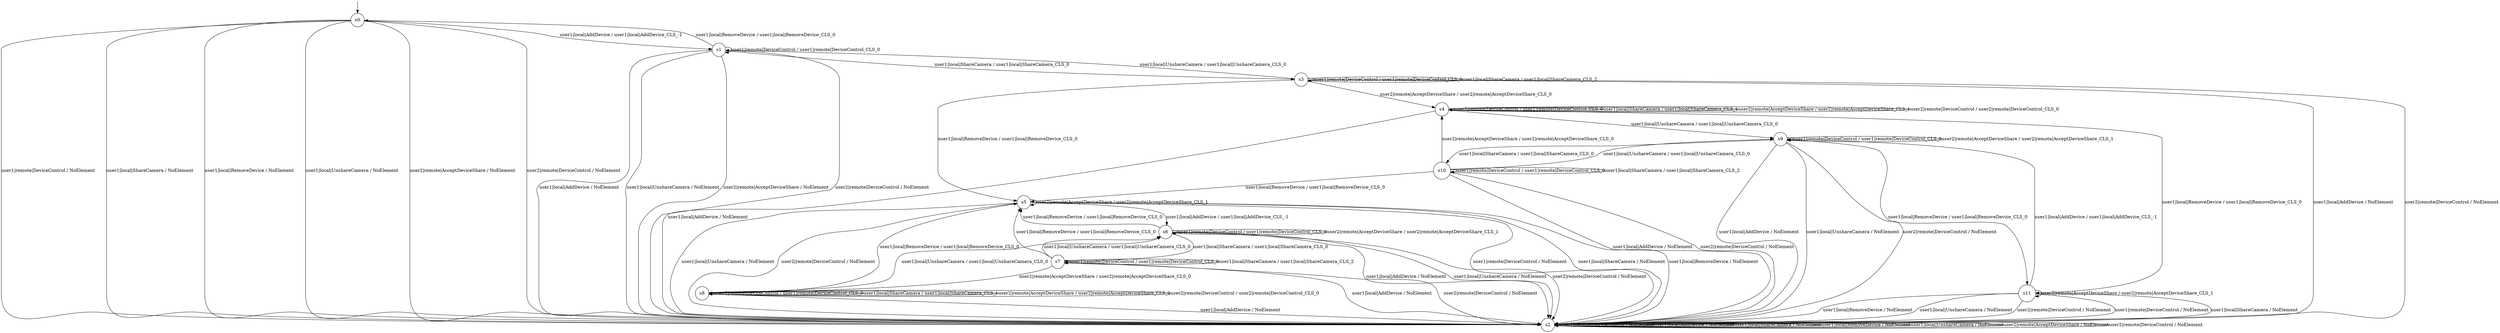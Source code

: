 digraph g {

	s0 [shape="circle" label="s0"];
	s1 [shape="circle" label="s1"];
	s2 [shape="circle" label="s2"];
	s3 [shape="circle" label="s3"];
	s4 [shape="circle" label="s4"];
	s5 [shape="circle" label="s5"];
	s6 [shape="circle" label="s6"];
	s7 [shape="circle" label="s7"];
	s8 [shape="circle" label="s8"];
	s9 [shape="circle" label="s9"];
	s10 [shape="circle" label="s10"];
	s11 [shape="circle" label="s11"];
	s0 -> s2 [label="user1|remote|DeviceControl / NoElement"];
	s0 -> s1 [label="user1|local|AddDevice / user1|local|AddDevice_CLS_-1"];
	s0 -> s2 [label="user1|local|ShareCamera / NoElement"];
	s0 -> s2 [label="user1|local|RemoveDevice / NoElement"];
	s0 -> s2 [label="user1|local|UnshareCamera / NoElement"];
	s0 -> s2 [label="user2|remote|AcceptDeviceShare / NoElement"];
	s0 -> s2 [label="user2|remote|DeviceControl / NoElement"];
	s1 -> s1 [label="user1|remote|DeviceControl / user1|remote|DeviceControl_CLS_0"];
	s1 -> s2 [label="user1|local|AddDevice / NoElement"];
	s1 -> s3 [label="user1|local|ShareCamera / user1|local|ShareCamera_CLS_0"];
	s1 -> s0 [label="user1|local|RemoveDevice / user1|local|RemoveDevice_CLS_0"];
	s1 -> s2 [label="user1|local|UnshareCamera / NoElement"];
	s1 -> s2 [label="user2|remote|AcceptDeviceShare / NoElement"];
	s1 -> s2 [label="user2|remote|DeviceControl / NoElement"];
	s2 -> s2 [label="user1|remote|DeviceControl / NoElement"];
	s2 -> s2 [label="user1|local|AddDevice / NoElement"];
	s2 -> s2 [label="user1|local|ShareCamera / NoElement"];
	s2 -> s2 [label="user1|local|RemoveDevice / NoElement"];
	s2 -> s2 [label="user1|local|UnshareCamera / NoElement"];
	s2 -> s2 [label="user2|remote|AcceptDeviceShare / NoElement"];
	s2 -> s2 [label="user2|remote|DeviceControl / NoElement"];
	s3 -> s3 [label="user1|remote|DeviceControl / user1|remote|DeviceControl_CLS_0"];
	s3 -> s2 [label="user1|local|AddDevice / NoElement"];
	s3 -> s3 [label="user1|local|ShareCamera / user1|local|ShareCamera_CLS_2"];
	s3 -> s5 [label="user1|local|RemoveDevice / user1|local|RemoveDevice_CLS_0"];
	s3 -> s1 [label="user1|local|UnshareCamera / user1|local|UnshareCamera_CLS_0"];
	s3 -> s4 [label="user2|remote|AcceptDeviceShare / user2|remote|AcceptDeviceShare_CLS_0"];
	s3 -> s2 [label="user2|remote|DeviceControl / NoElement"];
	s4 -> s4 [label="user1|remote|DeviceControl / user1|remote|DeviceControl_CLS_0"];
	s4 -> s2 [label="user1|local|AddDevice / NoElement"];
	s4 -> s4 [label="user1|local|ShareCamera / user1|local|ShareCamera_CLS_1"];
	s4 -> s11 [label="user1|local|RemoveDevice / user1|local|RemoveDevice_CLS_0"];
	s4 -> s9 [label="user1|local|UnshareCamera / user1|local|UnshareCamera_CLS_0"];
	s4 -> s4 [label="user2|remote|AcceptDeviceShare / user2|remote|AcceptDeviceShare_CLS_1"];
	s4 -> s4 [label="user2|remote|DeviceControl / user2|remote|DeviceControl_CLS_0"];
	s5 -> s2 [label="user1|remote|DeviceControl / NoElement"];
	s5 -> s6 [label="user1|local|AddDevice / user1|local|AddDevice_CLS_-1"];
	s5 -> s2 [label="user1|local|ShareCamera / NoElement"];
	s5 -> s2 [label="user1|local|RemoveDevice / NoElement"];
	s5 -> s2 [label="user1|local|UnshareCamera / NoElement"];
	s5 -> s5 [label="user2|remote|AcceptDeviceShare / user2|remote|AcceptDeviceShare_CLS_1"];
	s5 -> s2 [label="user2|remote|DeviceControl / NoElement"];
	s6 -> s6 [label="user1|remote|DeviceControl / user1|remote|DeviceControl_CLS_0"];
	s6 -> s2 [label="user1|local|AddDevice / NoElement"];
	s6 -> s7 [label="user1|local|ShareCamera / user1|local|ShareCamera_CLS_0"];
	s6 -> s5 [label="user1|local|RemoveDevice / user1|local|RemoveDevice_CLS_0"];
	s6 -> s2 [label="user1|local|UnshareCamera / NoElement"];
	s6 -> s6 [label="user2|remote|AcceptDeviceShare / user2|remote|AcceptDeviceShare_CLS_1"];
	s6 -> s2 [label="user2|remote|DeviceControl / NoElement"];
	s7 -> s7 [label="user1|remote|DeviceControl / user1|remote|DeviceControl_CLS_0"];
	s7 -> s2 [label="user1|local|AddDevice / NoElement"];
	s7 -> s7 [label="user1|local|ShareCamera / user1|local|ShareCamera_CLS_2"];
	s7 -> s5 [label="user1|local|RemoveDevice / user1|local|RemoveDevice_CLS_0"];
	s7 -> s6 [label="user1|local|UnshareCamera / user1|local|UnshareCamera_CLS_0"];
	s7 -> s8 [label="user2|remote|AcceptDeviceShare / user2|remote|AcceptDeviceShare_CLS_0"];
	s7 -> s2 [label="user2|remote|DeviceControl / NoElement"];
	s8 -> s8 [label="user1|remote|DeviceControl / user1|remote|DeviceControl_CLS_0"];
	s8 -> s2 [label="user1|local|AddDevice / NoElement"];
	s8 -> s8 [label="user1|local|ShareCamera / user1|local|ShareCamera_CLS_1"];
	s8 -> s5 [label="user1|local|RemoveDevice / user1|local|RemoveDevice_CLS_0"];
	s8 -> s6 [label="user1|local|UnshareCamera / user1|local|UnshareCamera_CLS_0"];
	s8 -> s8 [label="user2|remote|AcceptDeviceShare / user2|remote|AcceptDeviceShare_CLS_2"];
	s8 -> s8 [label="user2|remote|DeviceControl / user2|remote|DeviceControl_CLS_0"];
	s9 -> s9 [label="user1|remote|DeviceControl / user1|remote|DeviceControl_CLS_0"];
	s9 -> s2 [label="user1|local|AddDevice / NoElement"];
	s9 -> s10 [label="user1|local|ShareCamera / user1|local|ShareCamera_CLS_0"];
	s9 -> s11 [label="user1|local|RemoveDevice / user1|local|RemoveDevice_CLS_0"];
	s9 -> s2 [label="user1|local|UnshareCamera / NoElement"];
	s9 -> s9 [label="user2|remote|AcceptDeviceShare / user2|remote|AcceptDeviceShare_CLS_1"];
	s9 -> s2 [label="user2|remote|DeviceControl / NoElement"];
	s10 -> s10 [label="user1|remote|DeviceControl / user1|remote|DeviceControl_CLS_0"];
	s10 -> s2 [label="user1|local|AddDevice / NoElement"];
	s10 -> s10 [label="user1|local|ShareCamera / user1|local|ShareCamera_CLS_2"];
	s10 -> s5 [label="user1|local|RemoveDevice / user1|local|RemoveDevice_CLS_0"];
	s10 -> s9 [label="user1|local|UnshareCamera / user1|local|UnshareCamera_CLS_0"];
	s10 -> s4 [label="user2|remote|AcceptDeviceShare / user2|remote|AcceptDeviceShare_CLS_0"];
	s10 -> s2 [label="user2|remote|DeviceControl / NoElement"];
	s11 -> s2 [label="user1|remote|DeviceControl / NoElement"];
	s11 -> s9 [label="user1|local|AddDevice / user1|local|AddDevice_CLS_-1"];
	s11 -> s2 [label="user1|local|ShareCamera / NoElement"];
	s11 -> s2 [label="user1|local|RemoveDevice / NoElement"];
	s11 -> s2 [label="user1|local|UnshareCamera / NoElement"];
	s11 -> s11 [label="user2|remote|AcceptDeviceShare / user2|remote|AcceptDeviceShare_CLS_1"];
	s11 -> s2 [label="user2|remote|DeviceControl / NoElement"];

__start0 [label="" shape="none" width="0" height="0"];
__start0 -> s0;

}
